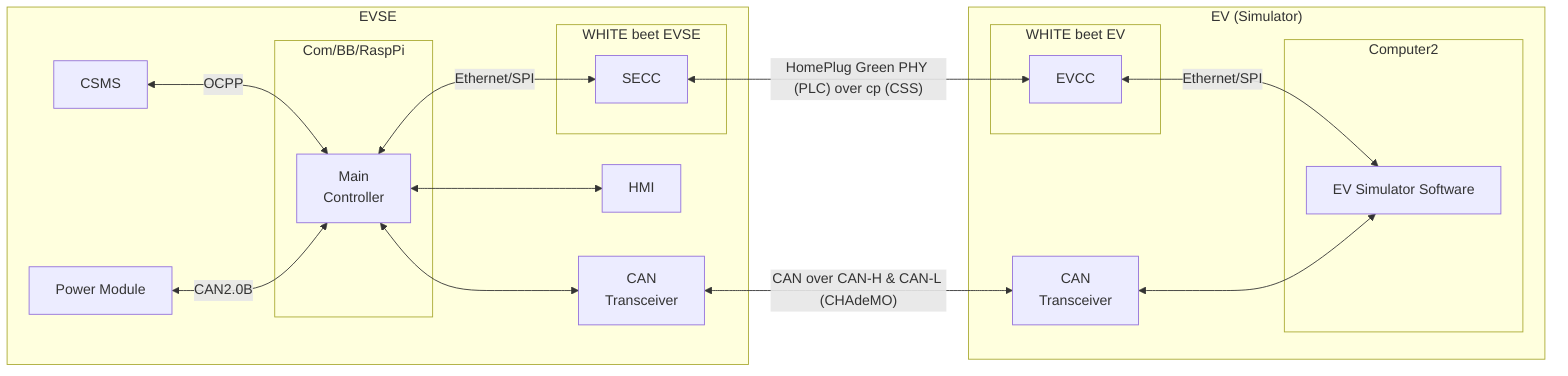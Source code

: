 flowchart LR

    subgraph EVSE 
    Charger
    
    subgraph WHITE beet EVSE
        direction TB
        SECC
    end
    

    subgraph Com/BB/RaspPi
        direction TB
        CA
    end

    CT1[CAN<br>Transceiver]

    CA <--> HMI
    CA <--> CT1

    CSMS <-- OCPP --> CA

    end

    subgraph EVS["EV (Simulator)"]

    subgraph WHITE beet EV
        direction TB
        EVCC
    end

   


    subgraph Computer2
        direction TB
        EV
    end

        CT2[CAN<br>Transceiver]


    end


    Charger["Power Module"] <-- CAN2.0B --> CA[Main<br>Controller] <-->|Ethernet/SPI| SECC <-->|"HomePlug Green PHY (PLC) over cp (CSS)"| EVCC <-->|Ethernet/SPI| EV["EV Simulator Software"]
    CT1 <-- CAN over CAN-H & CAN-L (CHAdeMO) --> CT2 <--> EV
    direction TB